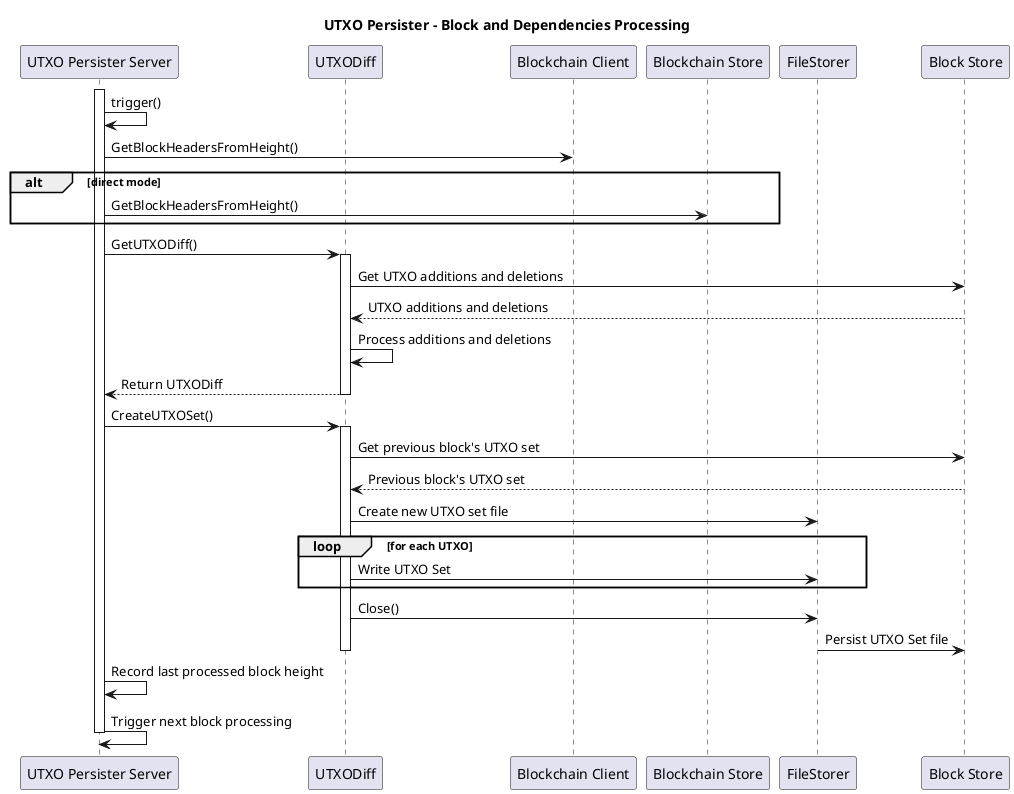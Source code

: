 @startuml
title UTXO Persister - Block and Dependencies Processing

participant "UTXO Persister Server" as Server
participant "UTXODiff" as UTXODiff
participant "Blockchain Client" as BlockchainClient
participant "Blockchain Store" as BlockchainStore
participant "FileStorer" as FileStorer
participant "Block Store" as BlockStore

activate Server
Server -> Server : trigger()
Server -> BlockchainClient : GetBlockHeadersFromHeight()
alt direct mode
    Server -> BlockchainStore : GetBlockHeadersFromHeight()
end
Server -> UTXODiff : GetUTXODiff()
activate UTXODiff
UTXODiff -> BlockStore : Get UTXO additions and deletions
BlockStore --> UTXODiff : UTXO additions and deletions
UTXODiff -> UTXODiff : Process additions and deletions
UTXODiff --> Server : Return UTXODiff
deactivate UTXODiff

Server -> UTXODiff : CreateUTXOSet()
activate UTXODiff
UTXODiff -> BlockStore : Get previous block's UTXO set
BlockStore --> UTXODiff : Previous block's UTXO set
UTXODiff -> FileStorer : Create new UTXO set file
loop for each UTXO
    UTXODiff -> FileStorer : Write UTXO Set
end
UTXODiff -> FileStorer : Close()
FileStorer -> BlockStore : Persist UTXO Set file
deactivate UTXODiff

Server -> Server : Record last processed block height
Server -> Server : Trigger next block processing
deactivate Server
@enduml

